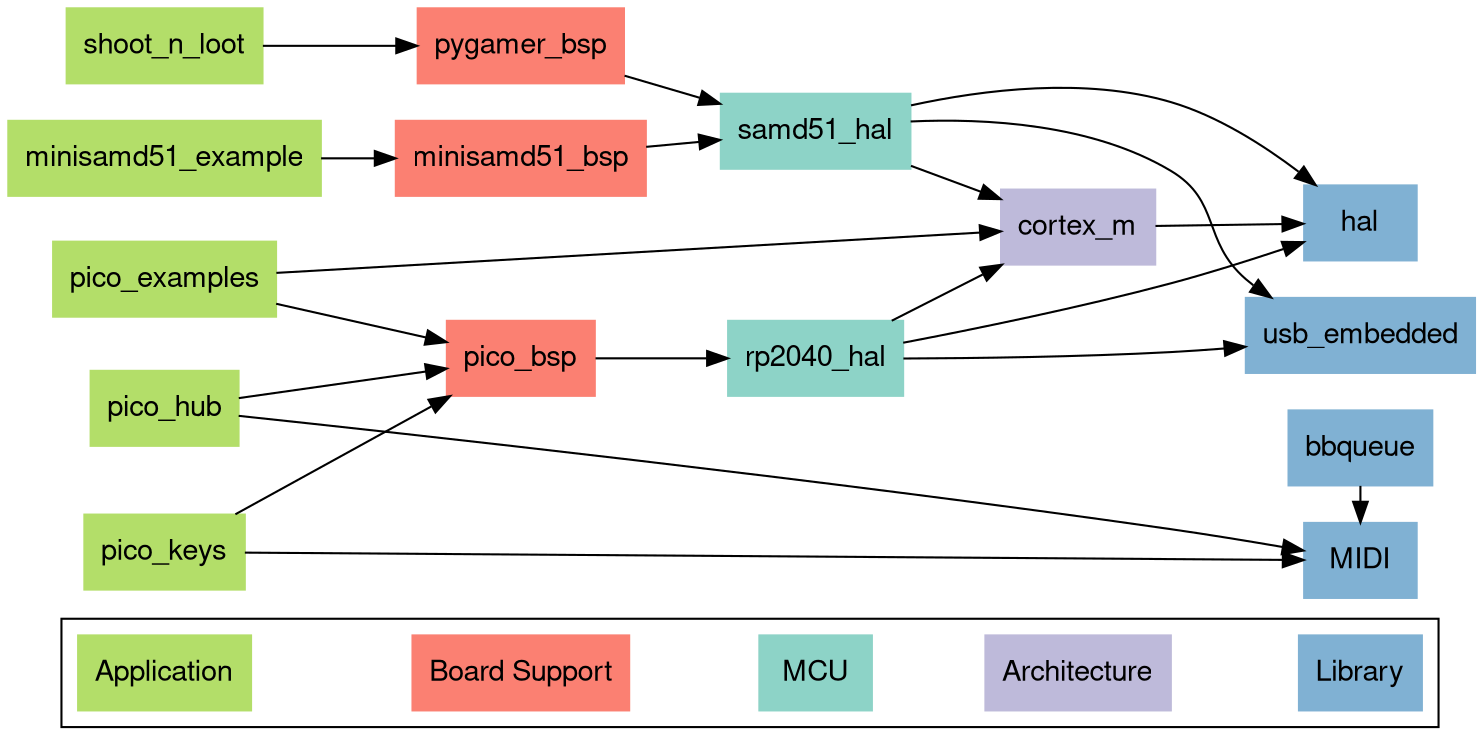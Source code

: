 digraph {
  bgcolor=transparent
  fontname="Helvetica,Arial,sans-serif"
  node [fontname="Helvetica,Arial,sans-serif"]
  edge [fontname="Helvetica,Arial,sans-serif"]
  node [shape=box, colorscheme=set312, style=filled];

  rankdir=LR

  subgraph cluster_0 {
    node [shape=box, colorscheme=set312, style=filled]
    {
        "Library" [color=5]
        "Architecture" [color=3];
        "MCU" [color=1];
        "Board Support" [color=4];
        "Application" [color=7];
        "Application" -> "Board Support"[style=invis]; 
        "Board Support" -> "MCU"[style=invis]; 
        "MCU" -> "Architecture"[style=invis]; 
        "Architecture" -> "Library"[style=invis]; 
    }
  }

  # Libs
  {
    rank=same
    node [color=5]
    hal
    usb_embedded
    bbqueue
    MIDI
  }

  # Arch
  {
    rank=same
    node [color=3]
    cortex_m 
  }

  # MCU
  {
    rank=same
    node [color=1]
    rp2040_hal
    samd51_hal
  }

  # BSPs
  {
    rank=same;
    node [color=4]
    pico_bsp
    pygamer_bsp
    minisamd51_bsp
  }

  # Apps
  {
    rank=same;
    node [color=7]
    pico_examples
    pico_keys
    pico_hub
    minisamd51_example
    shoot_n_loot
  }
  cortex_m -> hal
  rp2040_hal -> hal
  rp2040_hal -> cortex_m
  rp2040_hal -> usb_embedded
  pico_bsp -> rp2040_hal

  samd51_hal -> hal
  samd51_hal -> cortex_m
  samd51_hal -> usb_embedded

  minisamd51_bsp -> samd51_hal
  pygamer_bsp -> samd51_hal

  pico_examples -> pico_bsp
  pico_examples -> cortex_m
  pico_keys -> pico_bsp
  pico_hub -> pico_bsp
  pico_hub -> MIDI
  pico_keys -> MIDI

  bbqueue -> MIDI

  minisamd51_example -> minisamd51_bsp
  shoot_n_loot -> pygamer_bsp
}
